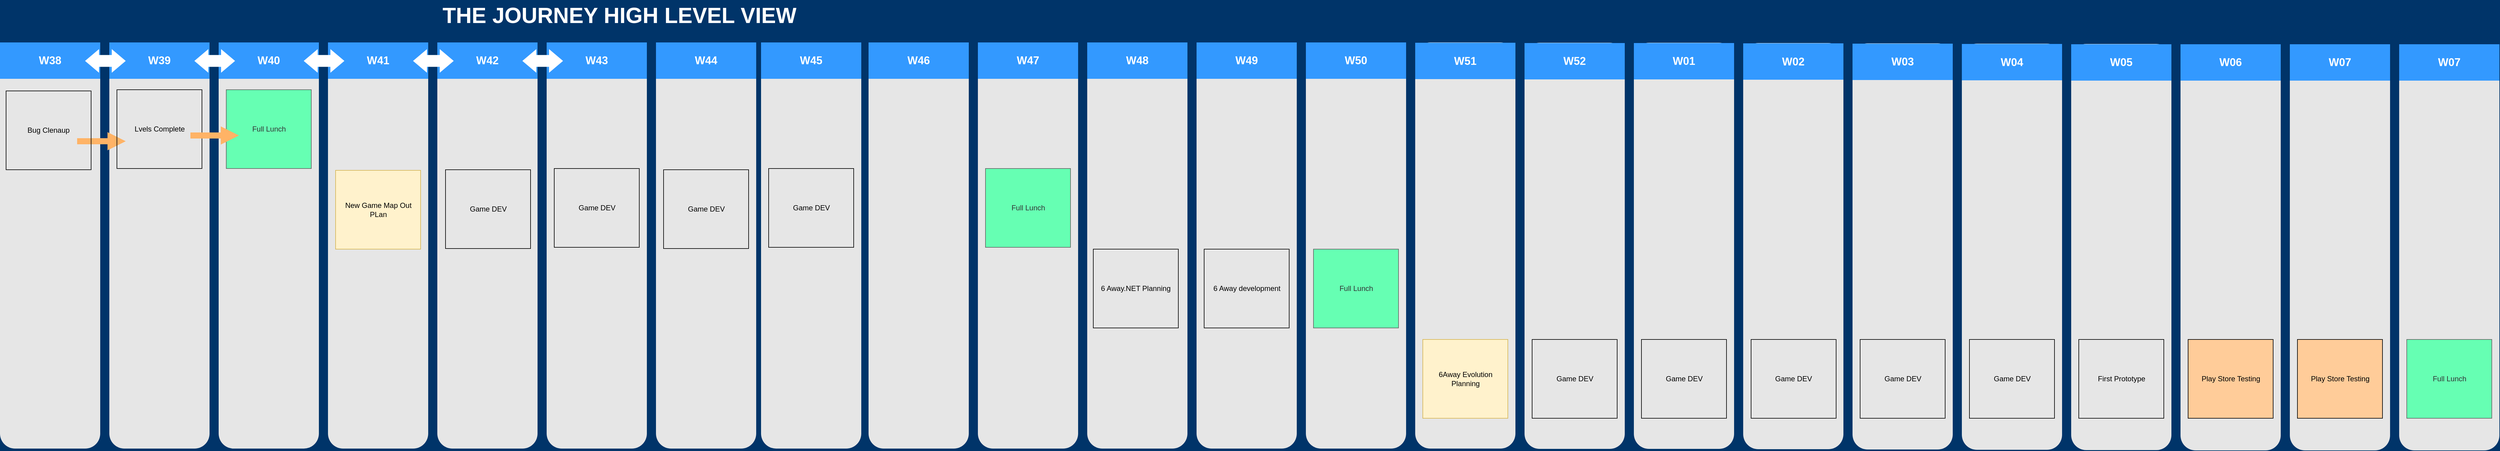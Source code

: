 <mxfile version="20.3.2" type="github"><diagram id="6a731a19-8d31-9384-78a2-239565b7b9f0" name="Page-1"><mxGraphModel dx="1597" dy="789" grid="1" gridSize="10" guides="1" tooltips="1" connect="1" arrows="1" fold="1" page="1" pageScale="1" pageWidth="1169" pageHeight="827" background="#003469" math="0" shadow="0"><root><mxCell id="0"/><mxCell id="1" parent="0"/><mxCell id="-AsEMjzGTClLhq3RKt_I-2134" value="" style="rounded=1;whiteSpace=wrap;html=1;dashed=1;strokeColor=none;strokeWidth=2;fillColor=#E6E6E6;fontFamily=Verdana;fontSize=12;fontColor=#00BEF2" vertex="1" parent="1"><mxGeometry x="3630" y="123" width="165" height="670" as="geometry"/></mxCell><mxCell id="-AsEMjzGTClLhq3RKt_I-2102" value="" style="rounded=1;whiteSpace=wrap;html=1;dashed=1;strokeColor=none;strokeWidth=2;fillColor=#E6E6E6;fontFamily=Verdana;fontSize=12;fontColor=#00BEF2" vertex="1" parent="1"><mxGeometry x="2550" y="120.5" width="165" height="670" as="geometry"/></mxCell><mxCell id="-AsEMjzGTClLhq3RKt_I-2098" value="" style="rounded=1;whiteSpace=wrap;html=1;dashed=1;strokeColor=none;strokeWidth=2;fillColor=#E6E6E6;fontFamily=Verdana;fontSize=12;fontColor=#00BEF2" vertex="1" parent="1"><mxGeometry x="2190" y="120" width="165" height="670" as="geometry"/></mxCell><mxCell id="-AsEMjzGTClLhq3RKt_I-2096" value="" style="rounded=1;whiteSpace=wrap;html=1;dashed=1;strokeColor=none;strokeWidth=2;fillColor=#E6E6E6;fontFamily=Verdana;fontSize=12;fontColor=#00BEF2" vertex="1" parent="1"><mxGeometry x="2010" y="120" width="165" height="670" as="geometry"/></mxCell><mxCell id="-AsEMjzGTClLhq3RKt_I-2094" value="" style="rounded=1;whiteSpace=wrap;html=1;dashed=1;strokeColor=none;strokeWidth=2;fillColor=#E6E6E6;fontFamily=Verdana;fontSize=12;fontColor=#00BEF2" vertex="1" parent="1"><mxGeometry x="1830" y="120" width="165" height="670" as="geometry"/></mxCell><mxCell id="-AsEMjzGTClLhq3RKt_I-2092" value="" style="rounded=1;whiteSpace=wrap;html=1;dashed=1;strokeColor=none;strokeWidth=2;fillColor=#E6E6E6;fontFamily=Verdana;fontSize=12;fontColor=#00BEF2" vertex="1" parent="1"><mxGeometry x="1650" y="120" width="165" height="670" as="geometry"/></mxCell><mxCell id="-AsEMjzGTClLhq3RKt_I-2090" value="" style="rounded=1;whiteSpace=wrap;html=1;dashed=1;strokeColor=none;strokeWidth=2;fillColor=#E6E6E6;fontFamily=Verdana;fontSize=12;fontColor=#00BEF2" vertex="1" parent="1"><mxGeometry x="1470" y="120" width="165" height="670" as="geometry"/></mxCell><mxCell id="2019" value="" style="rounded=1;whiteSpace=wrap;html=1;dashed=1;strokeColor=none;strokeWidth=2;fillColor=#E6E6E6;fontFamily=Verdana;fontSize=12;fontColor=#00BEF2" parent="1" vertex="1"><mxGeometry x="40" y="120" width="165" height="670" as="geometry"/></mxCell><mxCell id="2020" value="" style="rounded=1;whiteSpace=wrap;html=1;dashed=1;strokeColor=none;strokeWidth=2;fillColor=#E6E6E6;fontFamily=Verdana;fontSize=12;fontColor=#00BEF2" parent="1" vertex="1"><mxGeometry x="220" y="120" width="165" height="670" as="geometry"/></mxCell><mxCell id="2021" value="" style="rounded=1;whiteSpace=wrap;html=1;dashed=1;strokeColor=none;strokeWidth=2;fillColor=#E6E6E6;fontFamily=Verdana;fontSize=12;fontColor=#00BEF2" parent="1" vertex="1"><mxGeometry x="400" y="120" width="165" height="670" as="geometry"/></mxCell><mxCell id="2022" value="" style="rounded=1;whiteSpace=wrap;html=1;dashed=1;strokeColor=none;strokeWidth=2;fillColor=#E6E6E6;fontFamily=Verdana;fontSize=12;fontColor=#00BEF2" parent="1" vertex="1"><mxGeometry x="580" y="120" width="165" height="670" as="geometry"/></mxCell><mxCell id="2023" value="" style="rounded=1;whiteSpace=wrap;html=1;dashed=1;strokeColor=none;strokeWidth=2;fillColor=#E6E6E6;fontFamily=Verdana;fontSize=12;fontColor=#00BEF2" parent="1" vertex="1"><mxGeometry x="760" y="120" width="165" height="670" as="geometry"/></mxCell><mxCell id="2024" value="" style="rounded=1;whiteSpace=wrap;html=1;dashed=1;strokeColor=none;strokeWidth=2;fillColor=#E6E6E6;fontFamily=Verdana;fontSize=12;fontColor=#00BEF2" parent="1" vertex="1"><mxGeometry x="940" y="120" width="165" height="670" as="geometry"/></mxCell><mxCell id="2025" value="W38" style="whiteSpace=wrap;html=1;dashed=1;strokeColor=none;strokeWidth=2;fillColor=#3399FF;fontFamily=Helvetica;fontSize=18;fontColor=#FFFFFF;fontStyle=1" parent="1" vertex="1"><mxGeometry x="40" y="120" width="165" height="60" as="geometry"/></mxCell><mxCell id="2026" value="W39" style="whiteSpace=wrap;html=1;dashed=1;strokeColor=none;strokeWidth=2;fillColor=#3399FF;fontFamily=Helvetica;fontSize=18;fontColor=#FFFFFF;fontStyle=1" parent="1" vertex="1"><mxGeometry x="220" y="120" width="165" height="60" as="geometry"/></mxCell><mxCell id="2027" value="W40" style="whiteSpace=wrap;html=1;dashed=1;strokeColor=none;strokeWidth=2;fillColor=#3399FF;fontFamily=Helvetica;fontSize=18;fontColor=#FFFFFF;fontStyle=1" parent="1" vertex="1"><mxGeometry x="400" y="120" width="165" height="60" as="geometry"/></mxCell><mxCell id="2028" value="W41" style="whiteSpace=wrap;html=1;dashed=1;strokeColor=none;strokeWidth=2;fillColor=#3399FF;fontFamily=Helvetica;fontSize=18;fontColor=#FFFFFF;fontStyle=1" parent="1" vertex="1"><mxGeometry x="580" y="120" width="165" height="60" as="geometry"/></mxCell><mxCell id="2029" value="W42" style="whiteSpace=wrap;html=1;dashed=1;strokeColor=none;strokeWidth=2;fillColor=#3399FF;fontFamily=Helvetica;fontSize=18;fontColor=#FFFFFF;fontStyle=1" parent="1" vertex="1"><mxGeometry x="760" y="120" width="165" height="60" as="geometry"/></mxCell><mxCell id="2030" value="W43" style="whiteSpace=wrap;html=1;dashed=1;strokeColor=none;strokeWidth=2;fillColor=#3399FF;fontFamily=Helvetica;fontSize=18;fontColor=#FFFFFF;fontStyle=1" parent="1" vertex="1"><mxGeometry x="940" y="120" width="165" height="60" as="geometry"/></mxCell><mxCell id="2031" value="" style="shape=mxgraph.arrows.two_way_arrow_horizontal;html=1;verticalLabelPosition=bottom;verticalAlign=top;strokeWidth=2;strokeColor=none;dashed=1;fillColor=#FFFFFF;fontFamily=Verdana;fontSize=12;fontColor=#00BEF2" parent="1" vertex="1"><mxGeometry x="180" y="131" width="67" height="39" as="geometry"/></mxCell><mxCell id="2032" value="" style="shape=mxgraph.arrows.two_way_arrow_horizontal;html=1;verticalLabelPosition=bottom;verticalAlign=top;strokeWidth=2;strokeColor=none;dashed=1;fillColor=#FFFFFF;fontFamily=Verdana;fontSize=12;fontColor=#00BEF2" parent="1" vertex="1"><mxGeometry x="360" y="131" width="67" height="39" as="geometry"/></mxCell><mxCell id="2033" value="" style="shape=mxgraph.arrows.two_way_arrow_horizontal;html=1;verticalLabelPosition=bottom;verticalAlign=top;strokeWidth=2;strokeColor=none;dashed=1;fillColor=#FFFFFF;fontFamily=Verdana;fontSize=12;fontColor=#00BEF2" parent="1" vertex="1"><mxGeometry x="540" y="131" width="67" height="39" as="geometry"/></mxCell><mxCell id="2034" value="" style="shape=mxgraph.arrows.two_way_arrow_horizontal;html=1;verticalLabelPosition=bottom;verticalAlign=top;strokeWidth=2;strokeColor=none;dashed=1;fillColor=#FFFFFF;fontFamily=Verdana;fontSize=12;fontColor=#00BEF2" parent="1" vertex="1"><mxGeometry x="720" y="131" width="67" height="39" as="geometry"/></mxCell><mxCell id="2035" value="" style="shape=mxgraph.arrows.two_way_arrow_horizontal;html=1;verticalLabelPosition=bottom;verticalAlign=top;strokeWidth=2;strokeColor=none;dashed=1;fillColor=#FFFFFF;fontFamily=Verdana;fontSize=12;fontColor=#00BEF2" parent="1" vertex="1"><mxGeometry x="900" y="131" width="67" height="39" as="geometry"/></mxCell><mxCell id="2047" value="THE JOURNEY HIGH LEVEL VIEW" style="text;html=1;strokeColor=none;fillColor=none;align=center;verticalAlign=middle;whiteSpace=wrap;overflow=hidden;dashed=1;fontSize=36;fontColor=#FFFFFF;fontFamily=Helvetica;fontStyle=1" parent="1" vertex="1"><mxGeometry x="530" y="50" width="1060" height="50" as="geometry"/></mxCell><mxCell id="2075" value="" style="arrow;html=1;endArrow=block;endFill=1;strokeColor=none;strokeWidth=4;fontFamily=Helvetica;fontSize=36;fontColor=#FFB366;fillColor=#FFB366;" parent="1" edge="1"><mxGeometry width="100" height="100" relative="1" as="geometry"><mxPoint x="167" y="283" as="sourcePoint"/><mxPoint x="247" y="283" as="targetPoint"/></mxGeometry></mxCell><mxCell id="-AsEMjzGTClLhq3RKt_I-2086" value="" style="rounded=1;whiteSpace=wrap;html=1;dashed=1;strokeColor=none;strokeWidth=2;fillColor=#E6E6E6;fontFamily=Verdana;fontSize=12;fontColor=#00BEF2" vertex="1" parent="1"><mxGeometry x="1120" y="120" width="165" height="670" as="geometry"/></mxCell><mxCell id="-AsEMjzGTClLhq3RKt_I-2085" value="W44" style="whiteSpace=wrap;html=1;dashed=1;strokeColor=none;strokeWidth=2;fillColor=#3399FF;fontFamily=Helvetica;fontSize=18;fontColor=#FFFFFF;fontStyle=1" vertex="1" parent="1"><mxGeometry x="1120" y="120" width="165" height="60" as="geometry"/></mxCell><mxCell id="-AsEMjzGTClLhq3RKt_I-2088" value="" style="rounded=1;whiteSpace=wrap;html=1;dashed=1;strokeColor=none;strokeWidth=2;fillColor=#E6E6E6;fontFamily=Verdana;fontSize=12;fontColor=#00BEF2" vertex="1" parent="1"><mxGeometry x="1293" y="120" width="165" height="670" as="geometry"/></mxCell><mxCell id="-AsEMjzGTClLhq3RKt_I-2087" value="W45" style="whiteSpace=wrap;html=1;dashed=1;strokeColor=none;strokeWidth=2;fillColor=#3399FF;fontFamily=Helvetica;fontSize=18;fontColor=#FFFFFF;fontStyle=1" vertex="1" parent="1"><mxGeometry x="1293" y="120" width="165" height="60" as="geometry"/></mxCell><mxCell id="-AsEMjzGTClLhq3RKt_I-2089" value="W46" style="whiteSpace=wrap;html=1;dashed=1;strokeColor=none;strokeWidth=2;fillColor=#3399FF;fontFamily=Helvetica;fontSize=18;fontColor=#FFFFFF;fontStyle=1" vertex="1" parent="1"><mxGeometry x="1470" y="120" width="165" height="60" as="geometry"/></mxCell><mxCell id="-AsEMjzGTClLhq3RKt_I-2091" value="W47" style="whiteSpace=wrap;html=1;dashed=1;strokeColor=none;strokeWidth=2;fillColor=#3399FF;fontFamily=Helvetica;fontSize=18;fontColor=#FFFFFF;fontStyle=1" vertex="1" parent="1"><mxGeometry x="1650" y="120" width="165" height="60" as="geometry"/></mxCell><mxCell id="-AsEMjzGTClLhq3RKt_I-2093" value="W48" style="whiteSpace=wrap;html=1;dashed=1;strokeColor=none;strokeWidth=2;fillColor=#3399FF;fontFamily=Helvetica;fontSize=18;fontColor=#FFFFFF;fontStyle=1" vertex="1" parent="1"><mxGeometry x="1830" y="120" width="165" height="60" as="geometry"/></mxCell><mxCell id="-AsEMjzGTClLhq3RKt_I-2095" value="W49" style="whiteSpace=wrap;html=1;dashed=1;strokeColor=none;strokeWidth=2;fillColor=#3399FF;fontFamily=Helvetica;fontSize=18;fontColor=#FFFFFF;fontStyle=1" vertex="1" parent="1"><mxGeometry x="2010" y="120" width="165" height="60" as="geometry"/></mxCell><mxCell id="-AsEMjzGTClLhq3RKt_I-2099" value="" style="rounded=1;whiteSpace=wrap;html=1;dashed=1;strokeColor=none;strokeWidth=2;fillColor=#E6E6E6;fontFamily=Verdana;fontSize=12;fontColor=#00BEF2" vertex="1" parent="1"><mxGeometry x="2370" y="120" width="165" height="670" as="geometry"/></mxCell><mxCell id="-AsEMjzGTClLhq3RKt_I-2097" value="W51" style="whiteSpace=wrap;html=1;dashed=1;strokeColor=none;strokeWidth=2;fillColor=#3399FF;fontFamily=Helvetica;fontSize=18;fontColor=#FFFFFF;fontStyle=1" vertex="1" parent="1"><mxGeometry x="2370" y="120.5" width="165" height="60" as="geometry"/></mxCell><mxCell id="-AsEMjzGTClLhq3RKt_I-2100" value="W50" style="whiteSpace=wrap;html=1;dashed=1;strokeColor=none;strokeWidth=2;fillColor=#3399FF;fontFamily=Helvetica;fontSize=18;fontColor=#FFFFFF;fontStyle=1" vertex="1" parent="1"><mxGeometry x="2190" y="120" width="165" height="60" as="geometry"/></mxCell><mxCell id="-AsEMjzGTClLhq3RKt_I-2101" value="W52" style="whiteSpace=wrap;html=1;dashed=1;strokeColor=none;strokeWidth=2;fillColor=#3399FF;fontFamily=Helvetica;fontSize=18;fontColor=#FFFFFF;fontStyle=1" vertex="1" parent="1"><mxGeometry x="2550" y="121" width="165" height="60" as="geometry"/></mxCell><mxCell id="-AsEMjzGTClLhq3RKt_I-2104" value="Bug Clenaup" style="text;html=1;strokeColor=default;fillColor=none;align=center;verticalAlign=middle;whiteSpace=wrap;rounded=0;" vertex="1" parent="1"><mxGeometry x="50" y="200" width="140" height="130" as="geometry"/></mxCell><mxCell id="-AsEMjzGTClLhq3RKt_I-2105" value="Lvels Complete" style="text;html=1;strokeColor=default;fillColor=none;align=center;verticalAlign=middle;whiteSpace=wrap;rounded=0;" vertex="1" parent="1"><mxGeometry x="232.5" y="198" width="140" height="130" as="geometry"/></mxCell><mxCell id="-AsEMjzGTClLhq3RKt_I-2106" value="Full Lunch" style="text;html=1;strokeColor=#666666;fillColor=#66FFB3;align=center;verticalAlign=middle;whiteSpace=wrap;rounded=0;fontColor=#333333;" vertex="1" parent="1"><mxGeometry x="412.5" y="198" width="140" height="130" as="geometry"/></mxCell><mxCell id="2076" value="" style="arrow;html=1;endArrow=block;endFill=1;strokeColor=none;strokeWidth=4;fontFamily=Helvetica;fontSize=36;fontColor=#FFB366;fillColor=#FFB366;opacity=100" parent="1" edge="1"><mxGeometry width="100" height="100" relative="1" as="geometry"><mxPoint x="353.5" y="273.46" as="sourcePoint"/><mxPoint x="433.5" y="273.46" as="targetPoint"/></mxGeometry></mxCell><mxCell id="-AsEMjzGTClLhq3RKt_I-2107" value="New Game Map Out PLan" style="text;html=1;strokeColor=#d6b656;fillColor=#fff2cc;align=center;verticalAlign=middle;whiteSpace=wrap;rounded=0;" vertex="1" parent="1"><mxGeometry x="592.5" y="331" width="140" height="130" as="geometry"/></mxCell><mxCell id="-AsEMjzGTClLhq3RKt_I-2108" value="Game DEV" style="text;html=1;strokeColor=default;fillColor=none;align=center;verticalAlign=middle;whiteSpace=wrap;rounded=0;" vertex="1" parent="1"><mxGeometry x="773.5" y="330" width="140" height="130" as="geometry"/></mxCell><mxCell id="-AsEMjzGTClLhq3RKt_I-2109" value="Game DEV" style="text;html=1;strokeColor=default;fillColor=none;align=center;verticalAlign=middle;whiteSpace=wrap;rounded=0;" vertex="1" parent="1"><mxGeometry x="952.5" y="328" width="140" height="130" as="geometry"/></mxCell><mxCell id="-AsEMjzGTClLhq3RKt_I-2110" value="Game DEV" style="text;html=1;strokeColor=default;fillColor=none;align=center;verticalAlign=middle;whiteSpace=wrap;rounded=0;" vertex="1" parent="1"><mxGeometry x="1132.5" y="330" width="140" height="130" as="geometry"/></mxCell><mxCell id="-AsEMjzGTClLhq3RKt_I-2111" value="Game DEV" style="text;html=1;strokeColor=default;fillColor=none;align=center;verticalAlign=middle;whiteSpace=wrap;rounded=0;" vertex="1" parent="1"><mxGeometry x="1305.5" y="328" width="140" height="130" as="geometry"/></mxCell><mxCell id="-AsEMjzGTClLhq3RKt_I-2112" value="6 Away.NET Planning" style="text;html=1;strokeColor=default;fillColor=none;align=center;verticalAlign=middle;whiteSpace=wrap;rounded=0;" vertex="1" parent="1"><mxGeometry x="1840" y="461" width="140" height="130" as="geometry"/></mxCell><mxCell id="-AsEMjzGTClLhq3RKt_I-2113" value="Play Store Testing" style="text;html=1;strokeColor=default;fillColor=#FFCC99;align=center;verticalAlign=middle;whiteSpace=wrap;rounded=0;" vertex="1" parent="1"><mxGeometry x="3642.5" y="610" width="140" height="130" as="geometry"/></mxCell><mxCell id="-AsEMjzGTClLhq3RKt_I-2114" value="Full Lunch" style="text;html=1;strokeColor=#666666;fillColor=#66FFB3;align=center;verticalAlign=middle;whiteSpace=wrap;rounded=0;fontColor=#333333;" vertex="1" parent="1"><mxGeometry x="1662.5" y="328" width="140" height="130" as="geometry"/></mxCell><mxCell id="-AsEMjzGTClLhq3RKt_I-2115" value="6 Away development" style="text;html=1;strokeColor=default;fillColor=none;align=center;verticalAlign=middle;whiteSpace=wrap;rounded=0;" vertex="1" parent="1"><mxGeometry x="2022.5" y="461" width="140" height="130" as="geometry"/></mxCell><mxCell id="-AsEMjzGTClLhq3RKt_I-2116" value="Full Lunch" style="text;html=1;strokeColor=#666666;fillColor=#66FFB3;align=center;verticalAlign=middle;whiteSpace=wrap;rounded=0;fontColor=#333333;" vertex="1" parent="1"><mxGeometry x="2202.5" y="461" width="140" height="130" as="geometry"/></mxCell><mxCell id="-AsEMjzGTClLhq3RKt_I-2118" value="" style="rounded=1;whiteSpace=wrap;html=1;dashed=1;strokeColor=none;strokeWidth=2;fillColor=#E6E6E6;fontFamily=Verdana;fontSize=12;fontColor=#00BEF2" vertex="1" parent="1"><mxGeometry x="2730" y="120.5" width="165" height="670" as="geometry"/></mxCell><mxCell id="-AsEMjzGTClLhq3RKt_I-2117" value="W01" style="whiteSpace=wrap;html=1;dashed=1;strokeColor=none;strokeWidth=2;fillColor=#3399FF;fontFamily=Helvetica;fontSize=18;fontColor=#FFFFFF;fontStyle=1" vertex="1" parent="1"><mxGeometry x="2730" y="121" width="165" height="60" as="geometry"/></mxCell><mxCell id="-AsEMjzGTClLhq3RKt_I-2120" value="" style="rounded=1;whiteSpace=wrap;html=1;dashed=1;strokeColor=none;strokeWidth=2;fillColor=#E6E6E6;fontFamily=Verdana;fontSize=12;fontColor=#00BEF2" vertex="1" parent="1"><mxGeometry x="2910" y="121" width="165" height="670" as="geometry"/></mxCell><mxCell id="-AsEMjzGTClLhq3RKt_I-2119" value="W02" style="whiteSpace=wrap;html=1;dashed=1;strokeColor=none;strokeWidth=2;fillColor=#3399FF;fontFamily=Helvetica;fontSize=18;fontColor=#FFFFFF;fontStyle=1" vertex="1" parent="1"><mxGeometry x="2910" y="121.5" width="165" height="60" as="geometry"/></mxCell><mxCell id="-AsEMjzGTClLhq3RKt_I-2122" value="" style="rounded=1;whiteSpace=wrap;html=1;dashed=1;strokeColor=none;strokeWidth=2;fillColor=#E6E6E6;fontFamily=Verdana;fontSize=12;fontColor=#00BEF2" vertex="1" parent="1"><mxGeometry x="3090" y="121.5" width="165" height="670" as="geometry"/></mxCell><mxCell id="-AsEMjzGTClLhq3RKt_I-2121" value="W03" style="whiteSpace=wrap;html=1;dashed=1;strokeColor=none;strokeWidth=2;fillColor=#3399FF;fontFamily=Helvetica;fontSize=18;fontColor=#FFFFFF;fontStyle=1" vertex="1" parent="1"><mxGeometry x="3090" y="122" width="165" height="60" as="geometry"/></mxCell><mxCell id="-AsEMjzGTClLhq3RKt_I-2124" value="" style="rounded=1;whiteSpace=wrap;html=1;dashed=1;strokeColor=none;strokeWidth=2;fillColor=#E6E6E6;fontFamily=Verdana;fontSize=12;fontColor=#00BEF2" vertex="1" parent="1"><mxGeometry x="3270" y="122" width="165" height="670" as="geometry"/></mxCell><mxCell id="-AsEMjzGTClLhq3RKt_I-2123" value="W04" style="whiteSpace=wrap;html=1;dashed=1;strokeColor=none;strokeWidth=2;fillColor=#3399FF;fontFamily=Helvetica;fontSize=18;fontColor=#FFFFFF;fontStyle=1" vertex="1" parent="1"><mxGeometry x="3270" y="122.5" width="165" height="60" as="geometry"/></mxCell><mxCell id="-AsEMjzGTClLhq3RKt_I-2125" value="6Away Evolution Planning" style="text;html=1;strokeColor=#d6b656;fillColor=#fff2cc;align=center;verticalAlign=middle;whiteSpace=wrap;rounded=0;" vertex="1" parent="1"><mxGeometry x="2382.5" y="610" width="140" height="130" as="geometry"/></mxCell><mxCell id="-AsEMjzGTClLhq3RKt_I-2126" value="Game DEV" style="text;html=1;strokeColor=default;fillColor=none;align=center;verticalAlign=middle;whiteSpace=wrap;rounded=0;" vertex="1" parent="1"><mxGeometry x="2562.5" y="610" width="140" height="130" as="geometry"/></mxCell><mxCell id="-AsEMjzGTClLhq3RKt_I-2127" value="Game DEV" style="text;html=1;strokeColor=default;fillColor=none;align=center;verticalAlign=middle;whiteSpace=wrap;rounded=0;" vertex="1" parent="1"><mxGeometry x="2742.5" y="610" width="140" height="130" as="geometry"/></mxCell><mxCell id="-AsEMjzGTClLhq3RKt_I-2128" value="Game DEV" style="text;html=1;strokeColor=default;fillColor=none;align=center;verticalAlign=middle;whiteSpace=wrap;rounded=0;" vertex="1" parent="1"><mxGeometry x="2923" y="610" width="140" height="130" as="geometry"/></mxCell><mxCell id="-AsEMjzGTClLhq3RKt_I-2129" value="Game DEV" style="text;html=1;strokeColor=default;fillColor=none;align=center;verticalAlign=middle;whiteSpace=wrap;rounded=0;" vertex="1" parent="1"><mxGeometry x="3102.5" y="610" width="140" height="130" as="geometry"/></mxCell><mxCell id="-AsEMjzGTClLhq3RKt_I-2130" value="Game DEV" style="text;html=1;strokeColor=default;fillColor=none;align=center;verticalAlign=middle;whiteSpace=wrap;rounded=0;" vertex="1" parent="1"><mxGeometry x="3282.5" y="610" width="140" height="130" as="geometry"/></mxCell><mxCell id="-AsEMjzGTClLhq3RKt_I-2132" value="" style="rounded=1;whiteSpace=wrap;html=1;dashed=1;strokeColor=none;strokeWidth=2;fillColor=#E6E6E6;fontFamily=Verdana;fontSize=12;fontColor=#00BEF2" vertex="1" parent="1"><mxGeometry x="3450" y="122.5" width="165" height="670" as="geometry"/></mxCell><mxCell id="-AsEMjzGTClLhq3RKt_I-2131" value="W05" style="whiteSpace=wrap;html=1;dashed=1;strokeColor=none;strokeWidth=2;fillColor=#3399FF;fontFamily=Helvetica;fontSize=18;fontColor=#FFFFFF;fontStyle=1" vertex="1" parent="1"><mxGeometry x="3450" y="123" width="165" height="60" as="geometry"/></mxCell><mxCell id="-AsEMjzGTClLhq3RKt_I-2133" value="First Prototype" style="text;html=1;strokeColor=default;fillColor=none;align=center;verticalAlign=middle;whiteSpace=wrap;rounded=0;" vertex="1" parent="1"><mxGeometry x="3462.5" y="610" width="140" height="130" as="geometry"/></mxCell><mxCell id="-AsEMjzGTClLhq3RKt_I-2135" value="W06" style="whiteSpace=wrap;html=1;dashed=1;strokeColor=none;strokeWidth=2;fillColor=#3399FF;fontFamily=Helvetica;fontSize=18;fontColor=#FFFFFF;fontStyle=1" vertex="1" parent="1"><mxGeometry x="3630" y="123" width="165" height="60" as="geometry"/></mxCell><mxCell id="-AsEMjzGTClLhq3RKt_I-2136" value="W06" style="whiteSpace=wrap;html=1;dashed=1;strokeColor=none;strokeWidth=2;fillColor=#3399FF;fontFamily=Helvetica;fontSize=18;fontColor=#FFFFFF;fontStyle=1" vertex="1" parent="1"><mxGeometry x="3810" y="123" width="165" height="60" as="geometry"/></mxCell><mxCell id="-AsEMjzGTClLhq3RKt_I-2137" value="" style="rounded=1;whiteSpace=wrap;html=1;dashed=1;strokeColor=none;strokeWidth=2;fillColor=#E6E6E6;fontFamily=Verdana;fontSize=12;fontColor=#00BEF2" vertex="1" parent="1"><mxGeometry x="3810" y="123" width="165" height="670" as="geometry"/></mxCell><mxCell id="-AsEMjzGTClLhq3RKt_I-2138" value="W07" style="whiteSpace=wrap;html=1;dashed=1;strokeColor=none;strokeWidth=2;fillColor=#3399FF;fontFamily=Helvetica;fontSize=18;fontColor=#FFFFFF;fontStyle=1" vertex="1" parent="1"><mxGeometry x="3810" y="123" width="165" height="60" as="geometry"/></mxCell><mxCell id="-AsEMjzGTClLhq3RKt_I-2139" value="Play Store Testing" style="text;html=1;strokeColor=default;fillColor=#FFCC99;align=center;verticalAlign=middle;whiteSpace=wrap;rounded=0;" vertex="1" parent="1"><mxGeometry x="3822.5" y="610" width="140" height="130" as="geometry"/></mxCell><mxCell id="-AsEMjzGTClLhq3RKt_I-2140" value="" style="rounded=1;whiteSpace=wrap;html=1;dashed=1;strokeColor=none;strokeWidth=2;fillColor=#E6E6E6;fontFamily=Verdana;fontSize=12;fontColor=#00BEF2" vertex="1" parent="1"><mxGeometry x="3990" y="123" width="165" height="670" as="geometry"/></mxCell><mxCell id="-AsEMjzGTClLhq3RKt_I-2141" value="W07" style="whiteSpace=wrap;html=1;dashed=1;strokeColor=none;strokeWidth=2;fillColor=#3399FF;fontFamily=Helvetica;fontSize=18;fontColor=#FFFFFF;fontStyle=1" vertex="1" parent="1"><mxGeometry x="3990" y="123" width="165" height="60" as="geometry"/></mxCell><mxCell id="-AsEMjzGTClLhq3RKt_I-2142" value="Full Lunch" style="text;html=1;strokeColor=#666666;fillColor=#66FFB3;align=center;verticalAlign=middle;whiteSpace=wrap;rounded=0;fontColor=#333333;" vertex="1" parent="1"><mxGeometry x="4002.5" y="610" width="140" height="130" as="geometry"/></mxCell></root></mxGraphModel></diagram></mxfile>